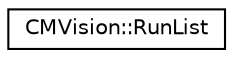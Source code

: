 digraph "Graphical Class Hierarchy"
{
 // INTERACTIVE_SVG=YES
  edge [fontname="Helvetica",fontsize="10",labelfontname="Helvetica",labelfontsize="10"];
  node [fontname="Helvetica",fontsize="10",shape=record];
  rankdir="LR";
  Node1 [label="CMVision::RunList",height=0.2,width=0.4,color="black", fillcolor="white", style="filled",URL="$d8/d9d/class_c_m_vision_1_1_run_list.html"];
}
